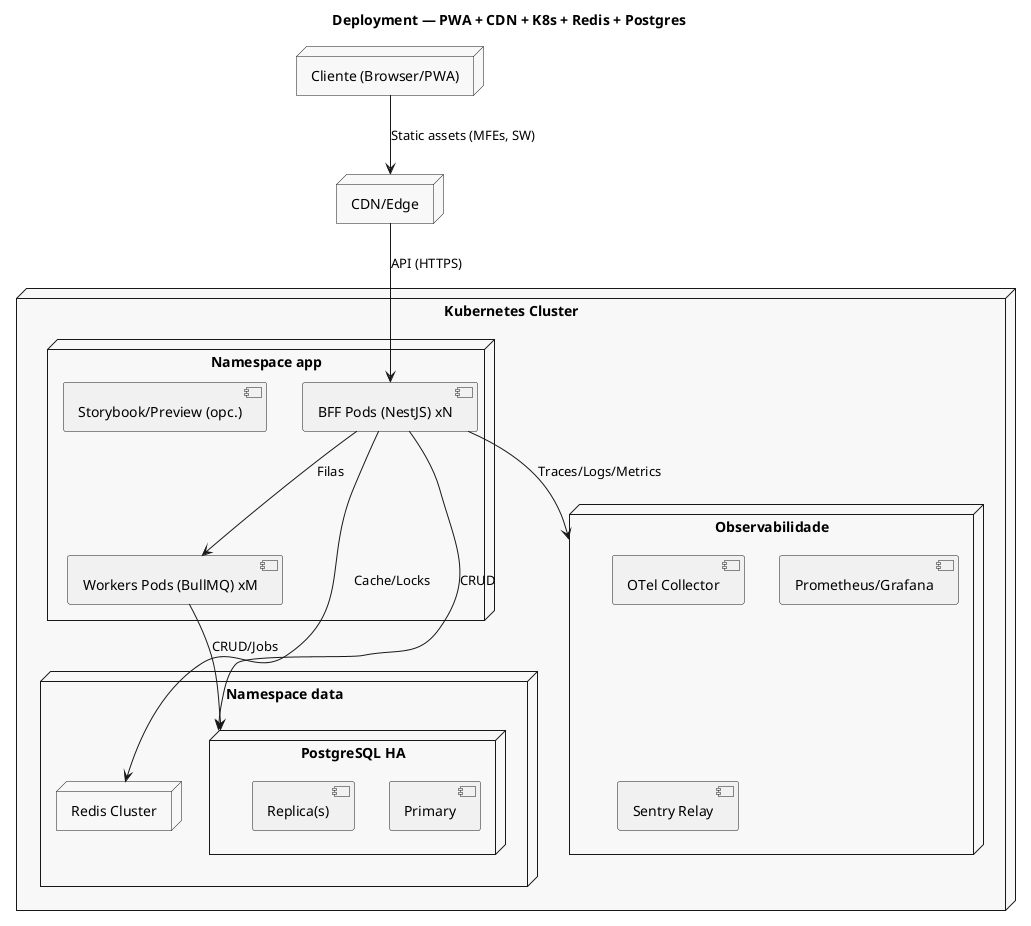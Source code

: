 @startuml
title Deployment — PWA + CDN + K8s + Redis + Postgres

skinparam rectangle {
  BackgroundColor white
  BorderColor #555555
}
skinparam node {
  BackgroundColor #f8f8f8
}

node "Cliente (Browser/PWA)" as CLIENT
node "CDN/Edge" as CDN
node "Kubernetes Cluster" as K8S {
  node "Namespace app" {
    [BFF Pods (NestJS) xN]
    [Workers Pods (BullMQ) xM]
    [Storybook/Preview (opc.)]
  }
  node "Namespace data" {
    node "Redis Cluster" as REDIS
    node "PostgreSQL HA" as PG {
      [Primary]
      [Replica(s)]
    }
  }
  node "Observabilidade" as OBS {
    [OTel Collector]
    [Prometheus/Grafana]
    [Sentry Relay]
  }
}

CLIENT --> CDN : Static assets (MFEs, SW)
CDN --> [BFF Pods (NestJS) xN] : API (HTTPS)
[BFF Pods (NestJS) xN] --> REDIS : Cache/Locks
[BFF Pods (NestJS) xN] --> [Workers Pods (BullMQ) xM] : Filas
[Workers Pods (BullMQ) xM] --> PG : CRUD/Jobs
[BFF Pods (NestJS) xN] --> PG : CRUD
[BFF Pods (NestJS) xN] --> OBS : Traces/Logs/Metrics
@enduml